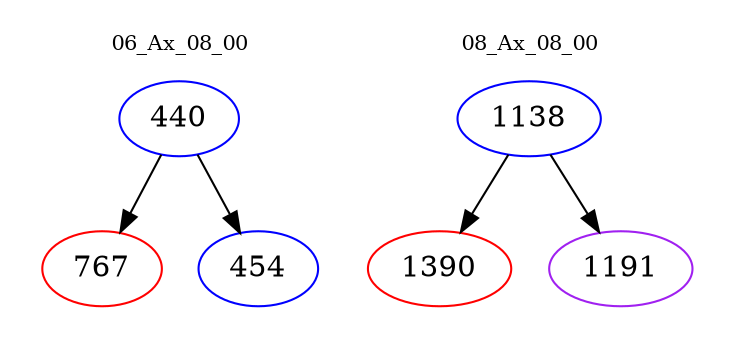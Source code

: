 digraph{
subgraph cluster_0 {
color = white
label = "06_Ax_08_00";
fontsize=10;
T0_440 [label="440", color="blue"]
T0_440 -> T0_767 [color="black"]
T0_767 [label="767", color="red"]
T0_440 -> T0_454 [color="black"]
T0_454 [label="454", color="blue"]
}
subgraph cluster_1 {
color = white
label = "08_Ax_08_00";
fontsize=10;
T1_1138 [label="1138", color="blue"]
T1_1138 -> T1_1390 [color="black"]
T1_1390 [label="1390", color="red"]
T1_1138 -> T1_1191 [color="black"]
T1_1191 [label="1191", color="purple"]
}
}
